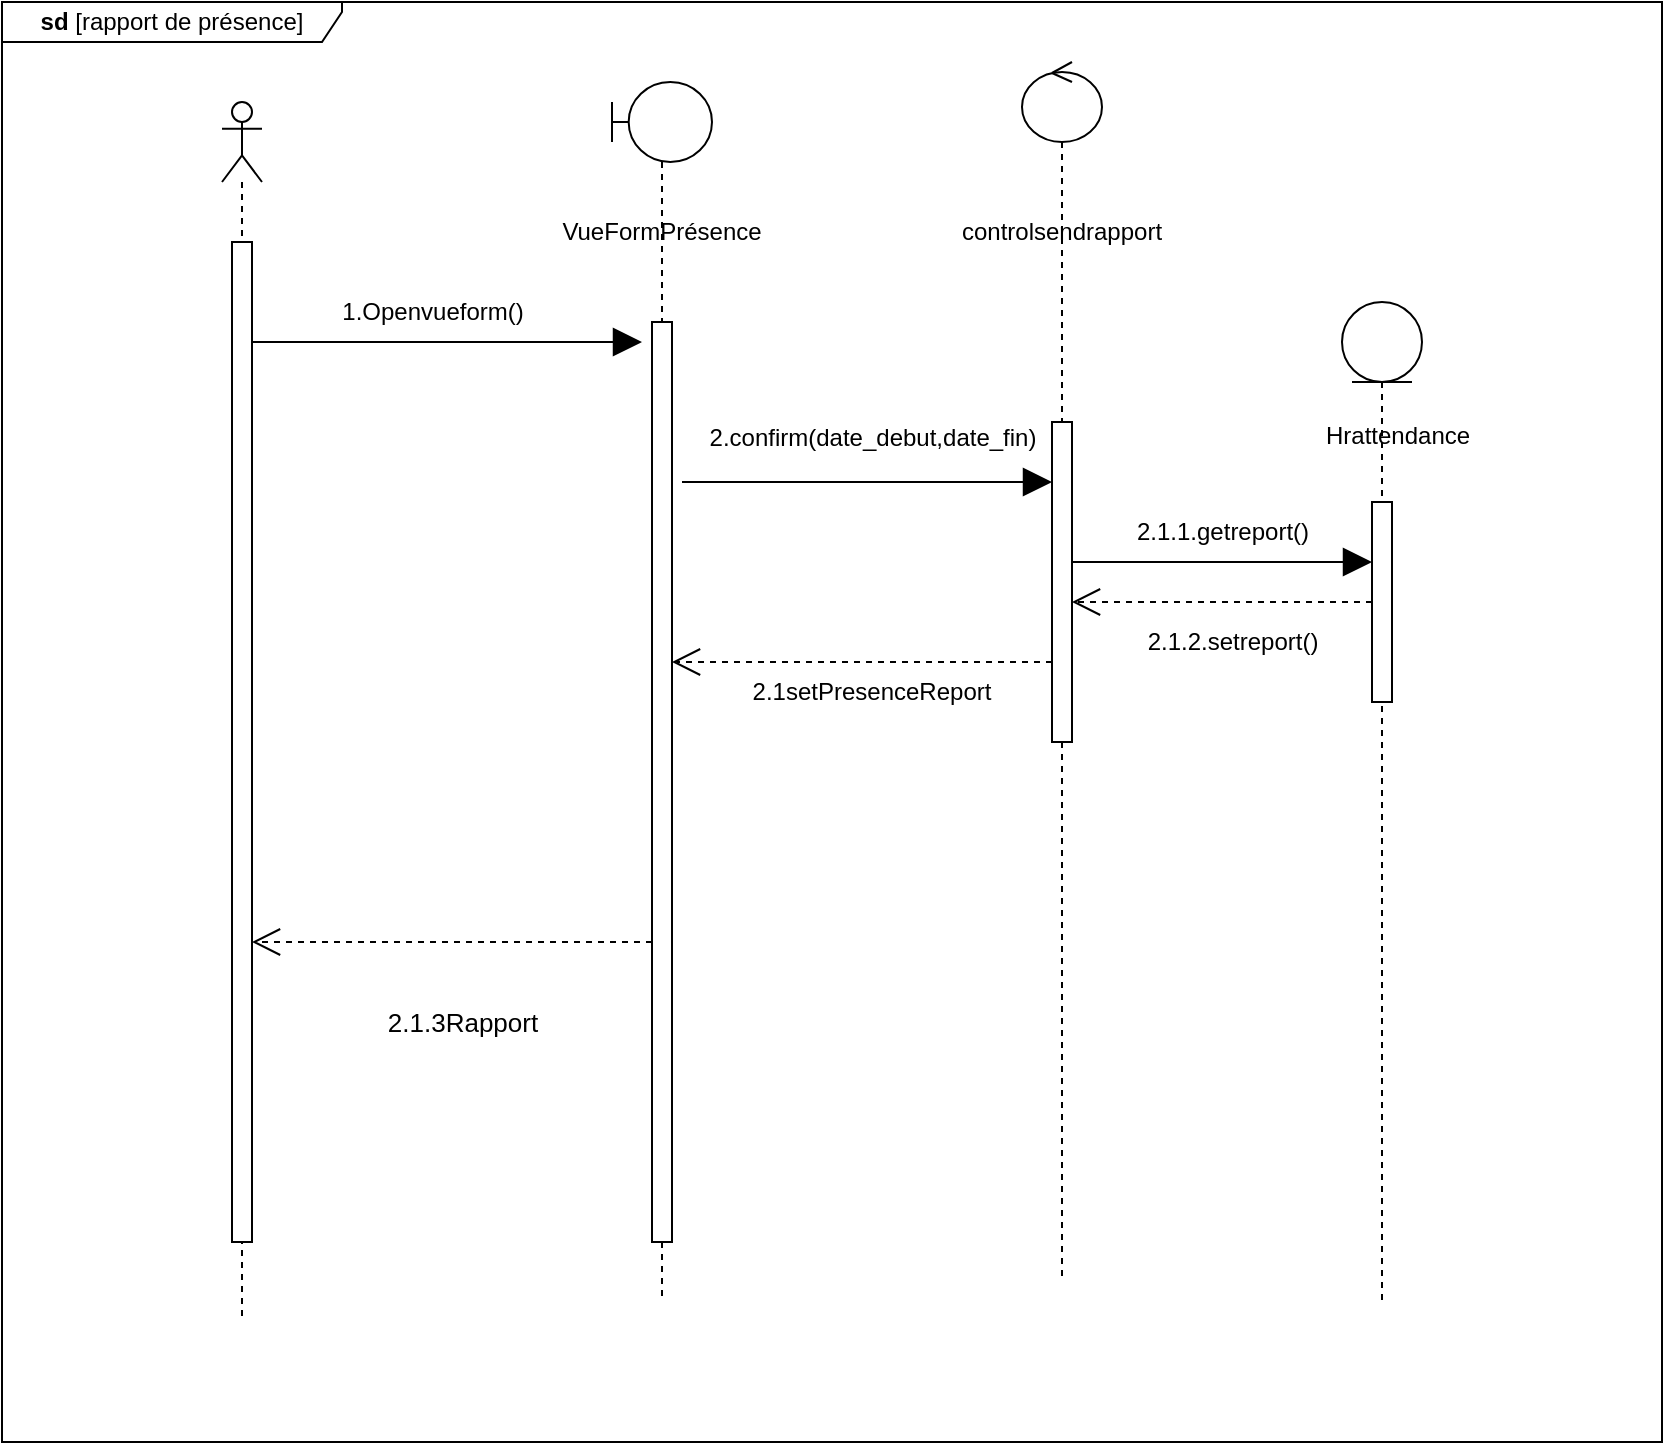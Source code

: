 <mxfile version="21.6.8" type="github">
  <diagram name="Page-1" id="Hz1ohdUSH_Gx4iMZX8w4">
    <mxGraphModel dx="2261" dy="782" grid="1" gridSize="10" guides="1" tooltips="1" connect="1" arrows="1" fold="1" page="1" pageScale="1" pageWidth="827" pageHeight="1169" math="0" shadow="0">
      <root>
        <mxCell id="0" />
        <mxCell id="1" parent="0" />
        <mxCell id="YYRi0PYZraKbrqkExKc4-1" value="" style="shape=umlLifeline;perimeter=lifelinePerimeter;whiteSpace=wrap;html=1;container=1;dropTarget=0;collapsible=0;recursiveResize=0;outlineConnect=0;portConstraint=eastwest;newEdgeStyle={&quot;edgeStyle&quot;:&quot;elbowEdgeStyle&quot;,&quot;elbow&quot;:&quot;vertical&quot;,&quot;curved&quot;:0,&quot;rounded&quot;:0};participant=umlBoundary;size=40;" vertex="1" parent="1">
          <mxGeometry x="235" y="70" width="50" height="610" as="geometry" />
        </mxCell>
        <mxCell id="YYRi0PYZraKbrqkExKc4-2" value="" style="html=1;points=[];perimeter=orthogonalPerimeter;outlineConnect=0;targetShapes=umlLifeline;portConstraint=eastwest;newEdgeStyle={&quot;edgeStyle&quot;:&quot;elbowEdgeStyle&quot;,&quot;elbow&quot;:&quot;vertical&quot;,&quot;curved&quot;:0,&quot;rounded&quot;:0};" vertex="1" parent="YYRi0PYZraKbrqkExKc4-1">
          <mxGeometry x="20" y="120" width="10" height="460" as="geometry" />
        </mxCell>
        <mxCell id="YYRi0PYZraKbrqkExKc4-3" value="" style="shape=umlLifeline;perimeter=lifelinePerimeter;whiteSpace=wrap;html=1;container=1;dropTarget=0;collapsible=0;recursiveResize=0;outlineConnect=0;portConstraint=eastwest;newEdgeStyle={&quot;edgeStyle&quot;:&quot;elbowEdgeStyle&quot;,&quot;elbow&quot;:&quot;vertical&quot;,&quot;curved&quot;:0,&quot;rounded&quot;:0};participant=umlEntity;" vertex="1" parent="1">
          <mxGeometry x="600" y="180" width="40" height="500" as="geometry" />
        </mxCell>
        <mxCell id="YYRi0PYZraKbrqkExKc4-4" value="" style="shape=umlLifeline;perimeter=lifelinePerimeter;whiteSpace=wrap;html=1;container=1;dropTarget=0;collapsible=0;recursiveResize=0;outlineConnect=0;portConstraint=eastwest;newEdgeStyle={&quot;edgeStyle&quot;:&quot;elbowEdgeStyle&quot;,&quot;elbow&quot;:&quot;vertical&quot;,&quot;curved&quot;:0,&quot;rounded&quot;:0};participant=umlActor;" vertex="1" parent="1">
          <mxGeometry x="40" y="80" width="20" height="610" as="geometry" />
        </mxCell>
        <mxCell id="YYRi0PYZraKbrqkExKc4-5" value="" style="html=1;points=[];perimeter=orthogonalPerimeter;outlineConnect=0;targetShapes=umlLifeline;portConstraint=eastwest;newEdgeStyle={&quot;edgeStyle&quot;:&quot;elbowEdgeStyle&quot;,&quot;elbow&quot;:&quot;vertical&quot;,&quot;curved&quot;:0,&quot;rounded&quot;:0};" vertex="1" parent="YYRi0PYZraKbrqkExKc4-4">
          <mxGeometry x="5" y="70" width="10" height="500" as="geometry" />
        </mxCell>
        <mxCell id="YYRi0PYZraKbrqkExKc4-6" value="" style="shape=umlLifeline;perimeter=lifelinePerimeter;whiteSpace=wrap;html=1;container=1;dropTarget=0;collapsible=0;recursiveResize=0;outlineConnect=0;portConstraint=eastwest;newEdgeStyle={&quot;edgeStyle&quot;:&quot;elbowEdgeStyle&quot;,&quot;elbow&quot;:&quot;vertical&quot;,&quot;curved&quot;:0,&quot;rounded&quot;:0};participant=umlControl;" vertex="1" parent="1">
          <mxGeometry x="440" y="60" width="40" height="610" as="geometry" />
        </mxCell>
        <mxCell id="YYRi0PYZraKbrqkExKc4-8" value="" style="endArrow=block;endFill=1;endSize=12;html=1;rounded=0;" edge="1" parent="1" source="YYRi0PYZraKbrqkExKc4-5">
          <mxGeometry width="160" relative="1" as="geometry">
            <mxPoint x="60" y="200" as="sourcePoint" />
            <mxPoint x="250" y="200" as="targetPoint" />
          </mxGeometry>
        </mxCell>
        <mxCell id="YYRi0PYZraKbrqkExKc4-9" value="&lt;b&gt;sd&lt;/b&gt; [rapport de présence]" style="shape=umlFrame;whiteSpace=wrap;html=1;pointerEvents=0;width=170;height=20;fillColor=#ffffff;" vertex="1" parent="1">
          <mxGeometry x="-70" y="30" width="830" height="720" as="geometry" />
        </mxCell>
        <mxCell id="YYRi0PYZraKbrqkExKc4-10" value="VueFormPrésence" style="text;html=1;strokeColor=none;fillColor=none;align=center;verticalAlign=middle;whiteSpace=wrap;rounded=0;" vertex="1" parent="1">
          <mxGeometry x="230" y="130" width="60" height="30" as="geometry" />
        </mxCell>
        <mxCell id="YYRi0PYZraKbrqkExKc4-14" value="controlsendrapport" style="text;html=1;strokeColor=none;fillColor=none;align=center;verticalAlign=middle;whiteSpace=wrap;rounded=0;" vertex="1" parent="1">
          <mxGeometry x="430" y="130" width="60" height="30" as="geometry" />
        </mxCell>
        <mxCell id="YYRi0PYZraKbrqkExKc4-15" value="" style="html=1;points=[];perimeter=orthogonalPerimeter;outlineConnect=0;targetShapes=umlLifeline;portConstraint=eastwest;newEdgeStyle={&quot;edgeStyle&quot;:&quot;elbowEdgeStyle&quot;,&quot;elbow&quot;:&quot;vertical&quot;,&quot;curved&quot;:0,&quot;rounded&quot;:0};" vertex="1" parent="1">
          <mxGeometry x="455" y="240" width="10" height="160" as="geometry" />
        </mxCell>
        <mxCell id="YYRi0PYZraKbrqkExKc4-17" value="" style="endArrow=block;endFill=1;endSize=12;html=1;rounded=0;" edge="1" parent="1" target="YYRi0PYZraKbrqkExKc4-15">
          <mxGeometry width="160" relative="1" as="geometry">
            <mxPoint x="270" y="270" as="sourcePoint" />
            <mxPoint x="335" y="270" as="targetPoint" />
          </mxGeometry>
        </mxCell>
        <mxCell id="YYRi0PYZraKbrqkExKc4-18" value="2.confirm(date_debut,date_fin)" style="text;html=1;align=center;verticalAlign=middle;resizable=0;points=[];autosize=1;strokeColor=none;fillColor=none;" vertex="1" parent="1">
          <mxGeometry x="270" y="232.5" width="190" height="30" as="geometry" />
        </mxCell>
        <mxCell id="YYRi0PYZraKbrqkExKc4-19" value="2.1.1.getreport()" style="text;html=1;align=center;verticalAlign=middle;resizable=0;points=[];autosize=1;strokeColor=none;fillColor=none;" vertex="1" parent="1">
          <mxGeometry x="485" y="280" width="110" height="30" as="geometry" />
        </mxCell>
        <mxCell id="YYRi0PYZraKbrqkExKc4-20" value="" style="endArrow=block;endFill=1;endSize=12;html=1;rounded=0;" edge="1" parent="1">
          <mxGeometry width="160" relative="1" as="geometry">
            <mxPoint x="465" y="310" as="sourcePoint" />
            <mxPoint x="615" y="310" as="targetPoint" />
          </mxGeometry>
        </mxCell>
        <mxCell id="YYRi0PYZraKbrqkExKc4-21" value="" style="html=1;points=[];perimeter=orthogonalPerimeter;outlineConnect=0;targetShapes=umlLifeline;portConstraint=eastwest;newEdgeStyle={&quot;edgeStyle&quot;:&quot;elbowEdgeStyle&quot;,&quot;elbow&quot;:&quot;vertical&quot;,&quot;curved&quot;:0,&quot;rounded&quot;:0};" vertex="1" parent="1">
          <mxGeometry x="615" y="280" width="10" height="100" as="geometry" />
        </mxCell>
        <mxCell id="YYRi0PYZraKbrqkExKc4-22" value="" style="endArrow=open;dashed=1;endFill=0;endSize=12;html=1;rounded=0;" edge="1" parent="1" source="YYRi0PYZraKbrqkExKc4-21" target="YYRi0PYZraKbrqkExKc4-15">
          <mxGeometry width="160" relative="1" as="geometry">
            <mxPoint x="120" y="440" as="sourcePoint" />
            <mxPoint x="280" y="440" as="targetPoint" />
          </mxGeometry>
        </mxCell>
        <mxCell id="YYRi0PYZraKbrqkExKc4-23" value="&lt;font style=&quot;font-size: 12px;&quot;&gt;2.1.2.setreport()&lt;/font&gt;" style="edgeLabel;html=1;align=center;verticalAlign=middle;resizable=0;points=[];" vertex="1" connectable="0" parent="YYRi0PYZraKbrqkExKc4-22">
          <mxGeometry x="0.04" y="5" relative="1" as="geometry">
            <mxPoint x="8" y="15" as="offset" />
          </mxGeometry>
        </mxCell>
        <mxCell id="YYRi0PYZraKbrqkExKc4-24" value="2.1setPresenceReport" style="text;html=1;strokeColor=none;fillColor=none;align=center;verticalAlign=middle;whiteSpace=wrap;rounded=0;" vertex="1" parent="1">
          <mxGeometry x="335" y="360" width="60" height="30" as="geometry" />
        </mxCell>
        <mxCell id="YYRi0PYZraKbrqkExKc4-25" value="Hrattendance" style="text;whiteSpace=wrap;html=1;" vertex="1" parent="1">
          <mxGeometry x="590" y="232.5" width="100" height="25" as="geometry" />
        </mxCell>
        <mxCell id="YYRi0PYZraKbrqkExKc4-30" value="1.Openvueform()" style="text;html=1;align=center;verticalAlign=middle;resizable=0;points=[];autosize=1;strokeColor=none;fillColor=none;" vertex="1" parent="1">
          <mxGeometry x="90" y="170" width="110" height="30" as="geometry" />
        </mxCell>
        <mxCell id="YYRi0PYZraKbrqkExKc4-39" value="" style="endArrow=open;dashed=1;endFill=0;endSize=12;html=1;rounded=0;" edge="1" parent="1" target="YYRi0PYZraKbrqkExKc4-2">
          <mxGeometry width="160" relative="1" as="geometry">
            <mxPoint x="455" y="360" as="sourcePoint" />
            <mxPoint x="305" y="360" as="targetPoint" />
          </mxGeometry>
        </mxCell>
        <mxCell id="YYRi0PYZraKbrqkExKc4-42" value="" style="endArrow=open;dashed=1;endFill=0;endSize=12;html=1;rounded=0;" edge="1" parent="1">
          <mxGeometry width="160" relative="1" as="geometry">
            <mxPoint x="255" y="500" as="sourcePoint" />
            <mxPoint x="55" y="500" as="targetPoint" />
          </mxGeometry>
        </mxCell>
        <mxCell id="YYRi0PYZraKbrqkExKc4-43" value="&lt;font style=&quot;font-size: 13px;&quot;&gt;2.1.3Rapport&lt;/font&gt;" style="edgeLabel;html=1;align=center;verticalAlign=middle;resizable=0;points=[];" vertex="1" connectable="0" parent="YYRi0PYZraKbrqkExKc4-42">
          <mxGeometry x="0.082" y="4" relative="1" as="geometry">
            <mxPoint x="13" y="36" as="offset" />
          </mxGeometry>
        </mxCell>
      </root>
    </mxGraphModel>
  </diagram>
</mxfile>
